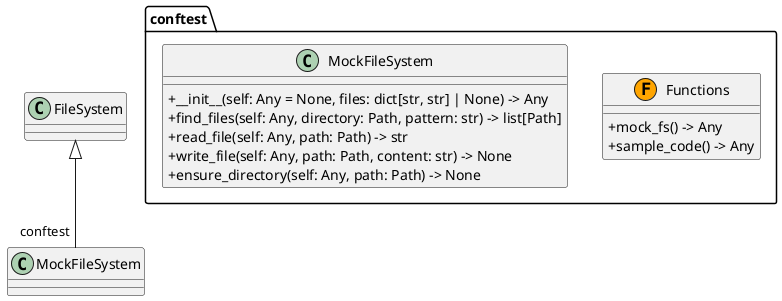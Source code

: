 @startuml
skinparam classAttributeIconSize 0

package "conftest" {
  class Functions <<(F,orange)>> {
    +mock_fs() -> Any
    +sample_code() -> Any
  }
  class MockFileSystem {
    +__init__(self: Any = None, files: dict[str, str] | None) -> Any
    +find_files(self: Any, directory: Path, pattern: str) -> list[Path]
    +read_file(self: Any, path: Path) -> str
    +write_file(self: Any, path: Path, content: str) -> None
    +ensure_directory(self: Any, path: Path) -> None
  }
}

' Relationships
FileSystem <|-- "conftest".MockFileSystem
@enduml
